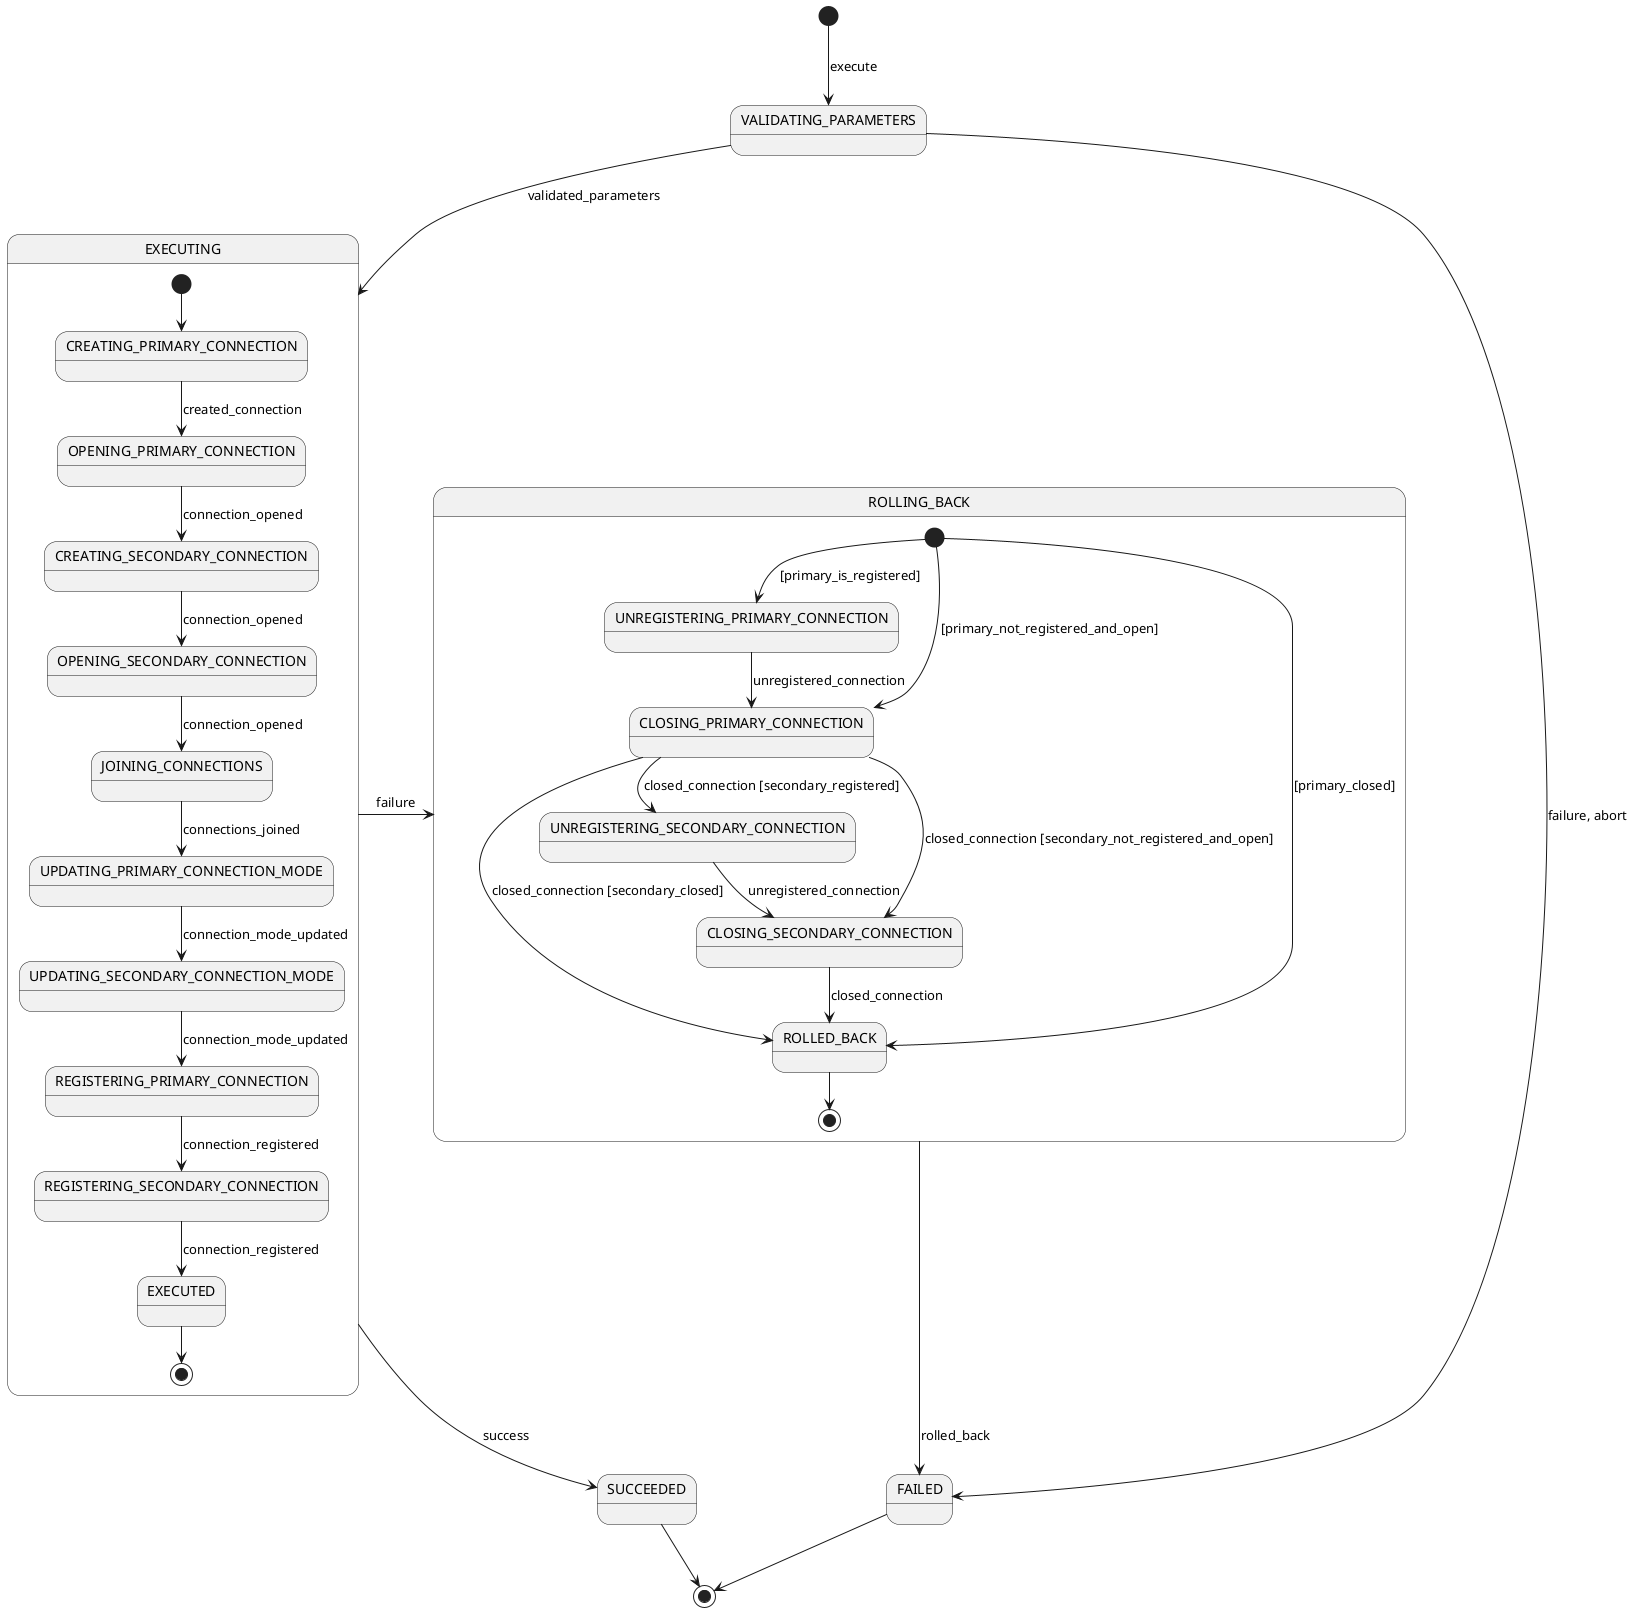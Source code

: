 @startuml
state EXECUTING {
    [*] --> CREATING_PRIMARY_CONNECTION
    CREATING_PRIMARY_CONNECTION --> OPENING_PRIMARY_CONNECTION : created_connection
    OPENING_PRIMARY_CONNECTION --> CREATING_SECONDARY_CONNECTION : connection_opened
    CREATING_SECONDARY_CONNECTION --> OPENING_SECONDARY_CONNECTION : connection_opened
    OPENING_SECONDARY_CONNECTION --> JOINING_CONNECTIONS : connection_opened
    JOINING_CONNECTIONS --> UPDATING_PRIMARY_CONNECTION_MODE : connections_joined
    UPDATING_PRIMARY_CONNECTION_MODE --> UPDATING_SECONDARY_CONNECTION_MODE : connection_mode_updated
    UPDATING_SECONDARY_CONNECTION_MODE --> REGISTERING_PRIMARY_CONNECTION : connection_mode_updated
    REGISTERING_PRIMARY_CONNECTION --> REGISTERING_SECONDARY_CONNECTION : connection_registered
    REGISTERING_SECONDARY_CONNECTION --> EXECUTED : connection_registered
    EXECUTED --> [*]
}

state ROLLING_BACK {
    [*] --> UNREGISTERING_PRIMARY_CONNECTION : [primary_is_registered]
    [*] --> CLOSING_PRIMARY_CONNECTION : [primary_not_registered_and_open]
    [*] --> ROLLED_BACK : [primary_closed]
    UNREGISTERING_PRIMARY_CONNECTION --> CLOSING_PRIMARY_CONNECTION : unregistered_connection
    CLOSING_PRIMARY_CONNECTION --> UNREGISTERING_SECONDARY_CONNECTION : closed_connection [secondary_registered]
    CLOSING_PRIMARY_CONNECTION --> CLOSING_SECONDARY_CONNECTION : closed_connection [secondary_not_registered_and_open]
    CLOSING_PRIMARY_CONNECTION --> ROLLED_BACK : closed_connection [secondary_closed]
    UNREGISTERING_SECONDARY_CONNECTION --> CLOSING_SECONDARY_CONNECTION : unregistered_connection
    CLOSING_SECONDARY_CONNECTION --> ROLLED_BACK : closed_connection
    ROLLED_BACK --> [*]
}

[*] --> VALIDATING_PARAMETERS : execute
VALIDATING_PARAMETERS --> EXECUTING : validated_parameters
VALIDATING_PARAMETERS --> FAILED : failure, abort

EXECUTING --> SUCCEEDED : success
EXECUTING -right> ROLLING_BACK : failure

ROLLING_BACK --> FAILED : rolled_back

SUCCEEDED --> [*]
FAILED --> [*]
@enduml